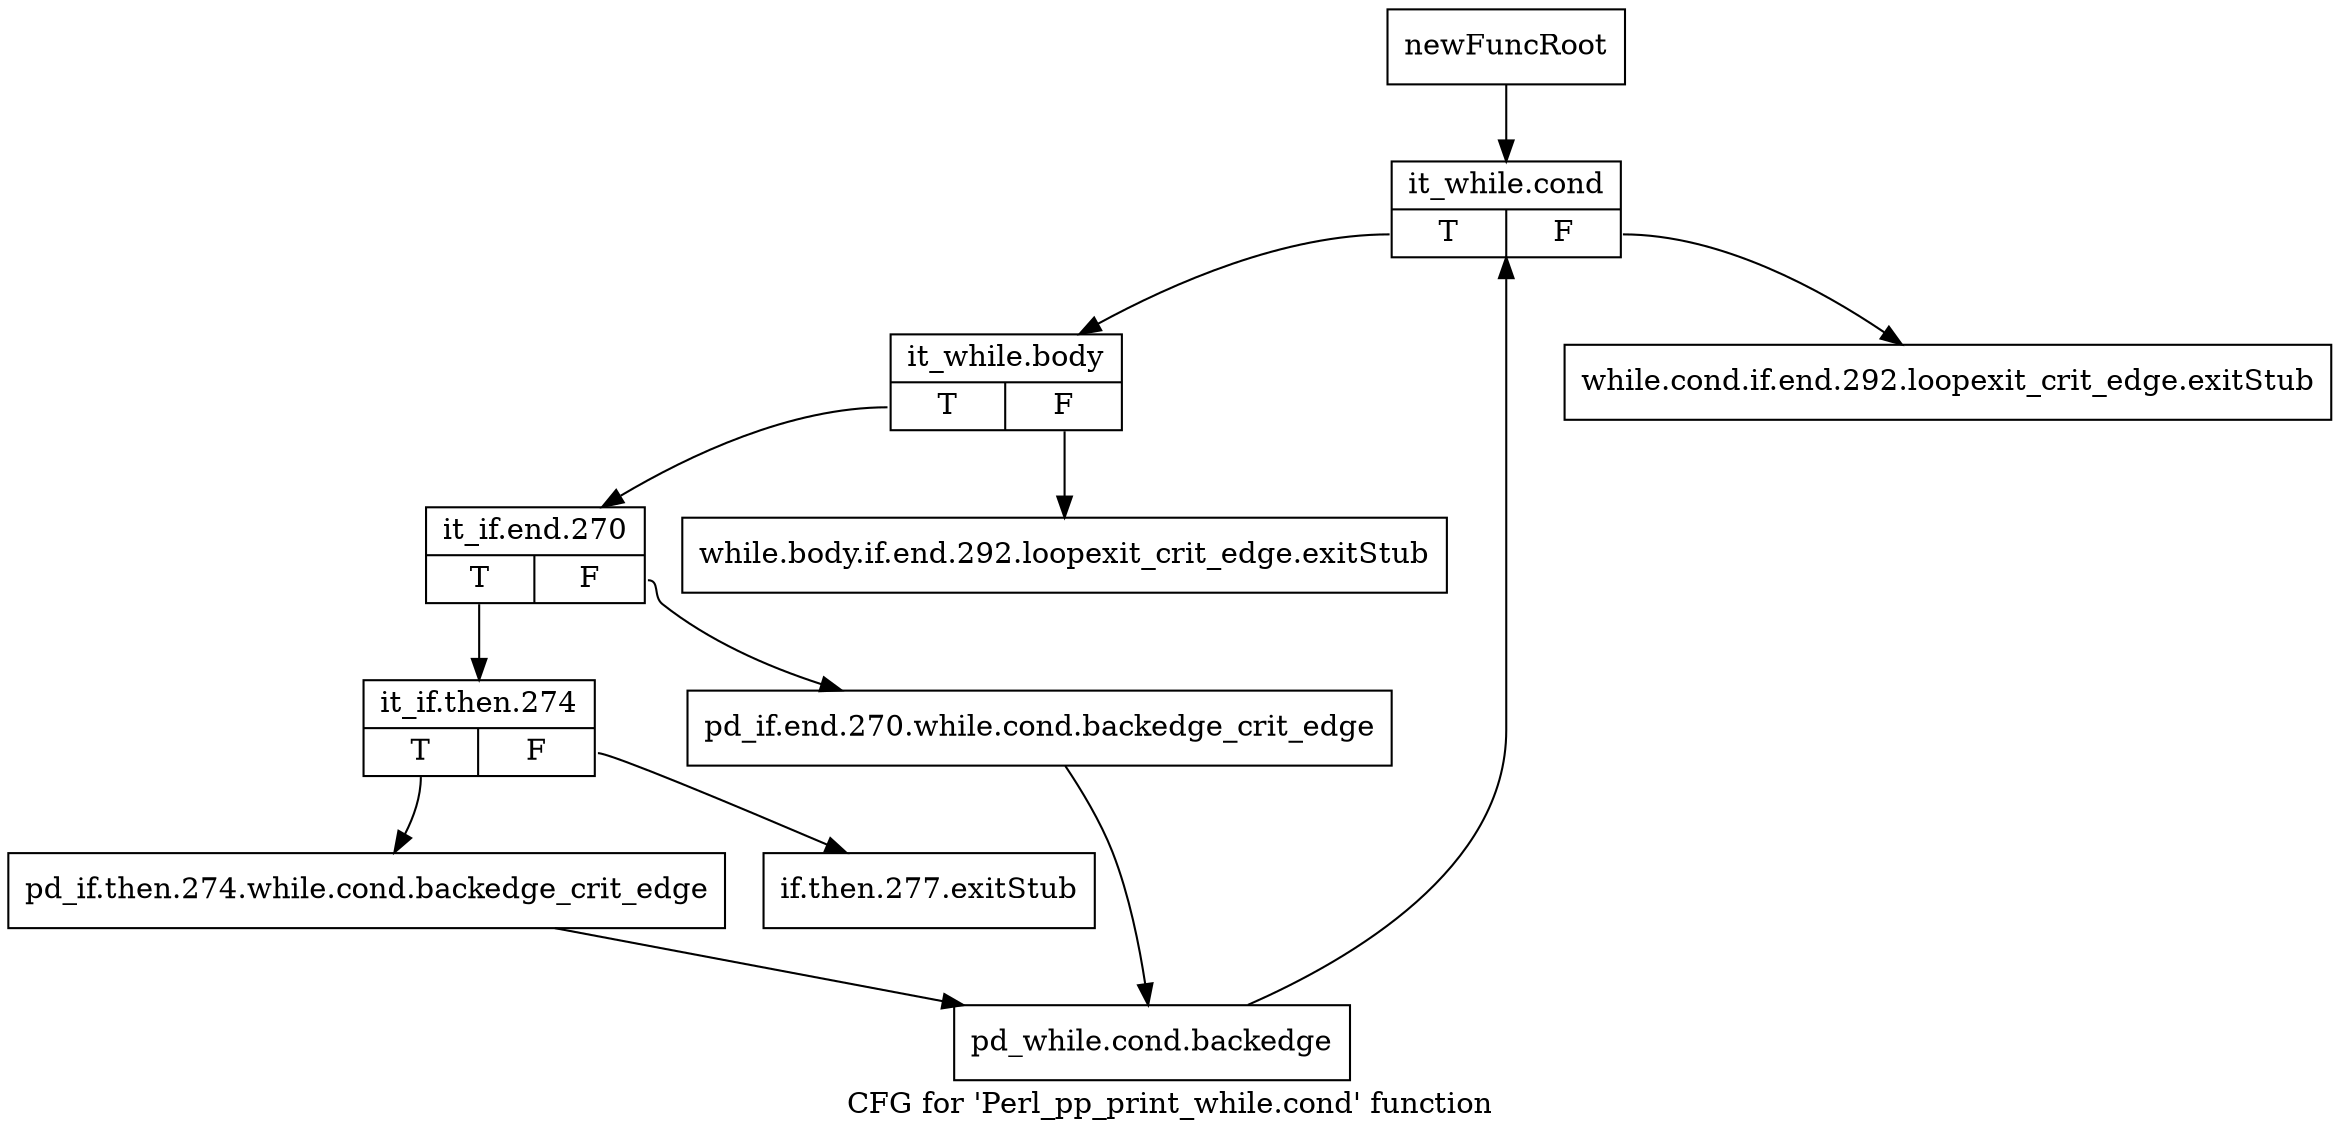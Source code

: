 digraph "CFG for 'Perl_pp_print_while.cond' function" {
	label="CFG for 'Perl_pp_print_while.cond' function";

	Node0x4f4c110 [shape=record,label="{newFuncRoot}"];
	Node0x4f4c110 -> Node0x4f5e430;
	Node0x4f4c160 [shape=record,label="{while.cond.if.end.292.loopexit_crit_edge.exitStub}"];
	Node0x4f4c1b0 [shape=record,label="{while.body.if.end.292.loopexit_crit_edge.exitStub}"];
	Node0x4f4c200 [shape=record,label="{if.then.277.exitStub}"];
	Node0x4f5e430 [shape=record,label="{it_while.cond|{<s0>T|<s1>F}}"];
	Node0x4f5e430:s0 -> Node0x4f5e480;
	Node0x4f5e430:s1 -> Node0x4f4c160;
	Node0x4f5e480 [shape=record,label="{it_while.body|{<s0>T|<s1>F}}"];
	Node0x4f5e480:s0 -> Node0x4f5e4d0;
	Node0x4f5e480:s1 -> Node0x4f4c1b0;
	Node0x4f5e4d0 [shape=record,label="{it_if.end.270|{<s0>T|<s1>F}}"];
	Node0x4f5e4d0:s0 -> Node0x4f5e570;
	Node0x4f5e4d0:s1 -> Node0x4f5e520;
	Node0x4f5e520 [shape=record,label="{pd_if.end.270.while.cond.backedge_crit_edge}"];
	Node0x4f5e520 -> Node0x4f5e610;
	Node0x4f5e570 [shape=record,label="{it_if.then.274|{<s0>T|<s1>F}}"];
	Node0x4f5e570:s0 -> Node0x4f5e5c0;
	Node0x4f5e570:s1 -> Node0x4f4c200;
	Node0x4f5e5c0 [shape=record,label="{pd_if.then.274.while.cond.backedge_crit_edge}"];
	Node0x4f5e5c0 -> Node0x4f5e610;
	Node0x4f5e610 [shape=record,label="{pd_while.cond.backedge}"];
	Node0x4f5e610 -> Node0x4f5e430;
}
